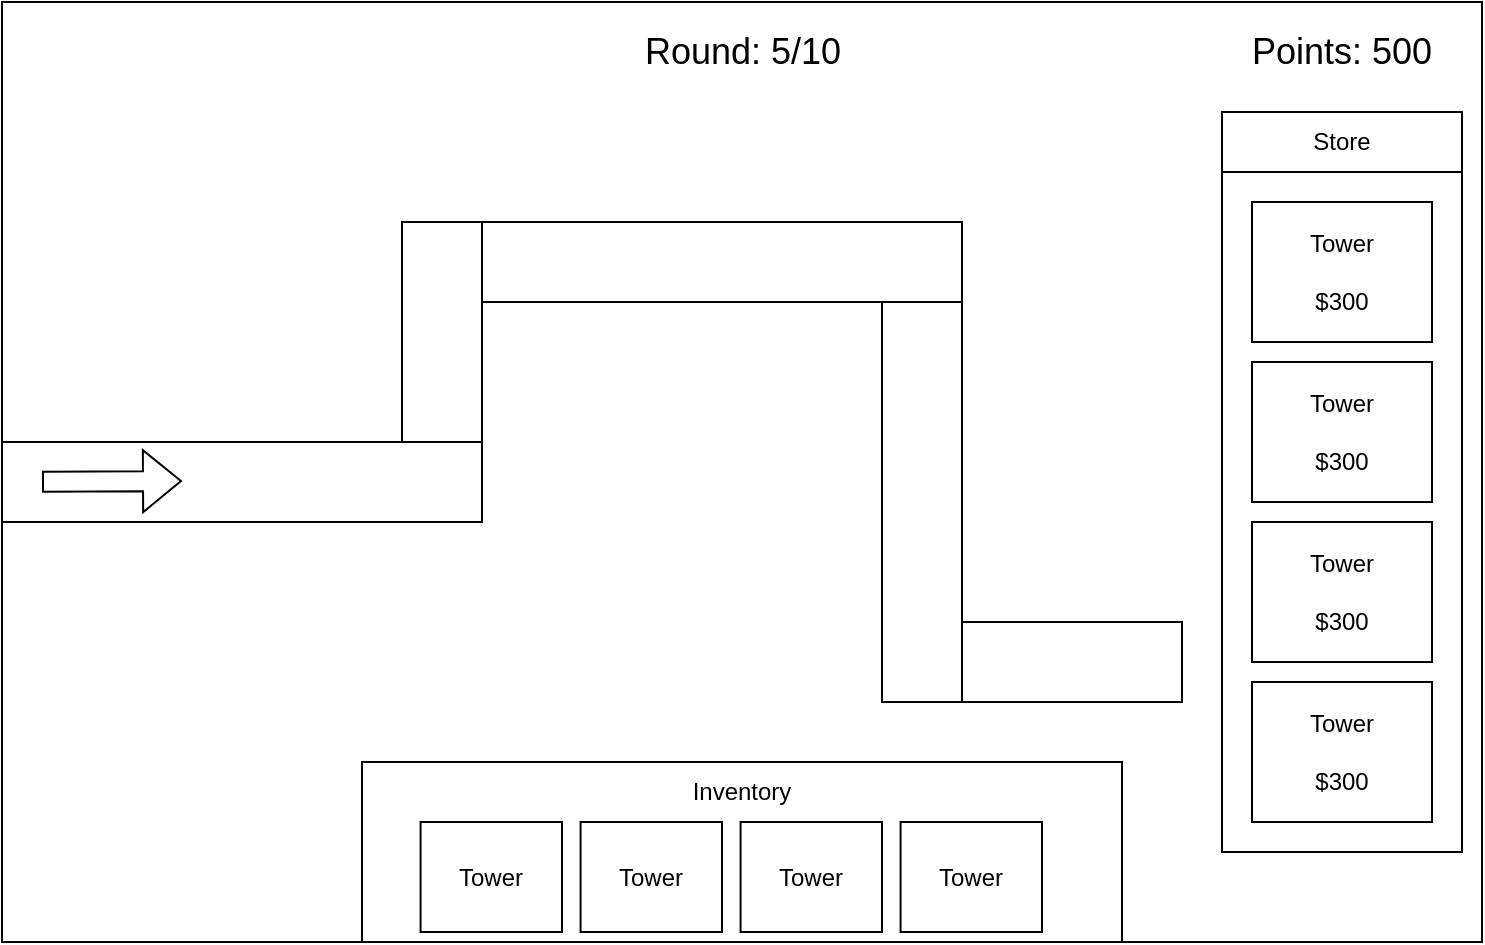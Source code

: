 <mxfile version="24.2.1" type="device">
  <diagram name="Page-1" id="hp6kCX2fGKjsKk06hPH1">
    <mxGraphModel dx="890" dy="539" grid="1" gridSize="10" guides="1" tooltips="1" connect="1" arrows="1" fold="1" page="1" pageScale="1" pageWidth="850" pageHeight="1100" math="0" shadow="0">
      <root>
        <mxCell id="0" />
        <mxCell id="1" parent="0" />
        <mxCell id="tEPOHkf3wakfeFS-4S9a-1" value="" style="rounded=0;whiteSpace=wrap;html=1;" vertex="1" parent="1">
          <mxGeometry x="220" y="40" width="740" height="470" as="geometry" />
        </mxCell>
        <mxCell id="tEPOHkf3wakfeFS-4S9a-2" value="&lt;font style=&quot;font-size: 18px;&quot;&gt;Round: 5/10&lt;br&gt;&lt;/font&gt;" style="text;html=1;align=center;verticalAlign=middle;whiteSpace=wrap;rounded=0;" vertex="1" parent="1">
          <mxGeometry x="532.5" y="50" width="115" height="30" as="geometry" />
        </mxCell>
        <mxCell id="tEPOHkf3wakfeFS-4S9a-6" value="" style="rounded=0;whiteSpace=wrap;html=1;" vertex="1" parent="1">
          <mxGeometry x="220" y="260" width="240" height="40" as="geometry" />
        </mxCell>
        <mxCell id="tEPOHkf3wakfeFS-4S9a-9" value="" style="rounded=0;whiteSpace=wrap;html=1;" vertex="1" parent="1">
          <mxGeometry x="420" y="150" width="40" height="110" as="geometry" />
        </mxCell>
        <mxCell id="tEPOHkf3wakfeFS-4S9a-11" value="" style="rounded=0;whiteSpace=wrap;html=1;" vertex="1" parent="1">
          <mxGeometry x="460" y="150" width="240" height="40" as="geometry" />
        </mxCell>
        <mxCell id="tEPOHkf3wakfeFS-4S9a-12" value="" style="rounded=0;whiteSpace=wrap;html=1;" vertex="1" parent="1">
          <mxGeometry x="660" y="190" width="40" height="200" as="geometry" />
        </mxCell>
        <mxCell id="tEPOHkf3wakfeFS-4S9a-13" value="" style="rounded=0;whiteSpace=wrap;html=1;" vertex="1" parent="1">
          <mxGeometry x="700" y="350" width="110" height="40" as="geometry" />
        </mxCell>
        <mxCell id="tEPOHkf3wakfeFS-4S9a-14" value="" style="rounded=0;whiteSpace=wrap;html=1;" vertex="1" parent="1">
          <mxGeometry x="830" y="95" width="120" height="370" as="geometry" />
        </mxCell>
        <mxCell id="tEPOHkf3wakfeFS-4S9a-15" value="Store" style="text;html=1;align=center;verticalAlign=middle;whiteSpace=wrap;rounded=0;shadow=0;glass=0;fillColor=none;strokeColor=default;" vertex="1" parent="1">
          <mxGeometry x="830" y="95" width="120" height="30" as="geometry" />
        </mxCell>
        <mxCell id="tEPOHkf3wakfeFS-4S9a-16" value="Tower&lt;br&gt;&lt;br&gt;$300" style="rounded=0;whiteSpace=wrap;html=1;" vertex="1" parent="1">
          <mxGeometry x="845" y="140" width="90" height="70" as="geometry" />
        </mxCell>
        <mxCell id="tEPOHkf3wakfeFS-4S9a-17" value="Tower&lt;br&gt;&lt;br&gt;$300" style="rounded=0;whiteSpace=wrap;html=1;" vertex="1" parent="1">
          <mxGeometry x="845" y="300" width="90" height="70" as="geometry" />
        </mxCell>
        <mxCell id="tEPOHkf3wakfeFS-4S9a-18" value="Tower&lt;br&gt;&lt;br&gt;$300" style="rounded=0;whiteSpace=wrap;html=1;" vertex="1" parent="1">
          <mxGeometry x="845" y="220" width="90" height="70" as="geometry" />
        </mxCell>
        <mxCell id="tEPOHkf3wakfeFS-4S9a-19" value="Tower&lt;br&gt;&lt;br&gt;$300" style="rounded=0;whiteSpace=wrap;html=1;" vertex="1" parent="1">
          <mxGeometry x="845" y="380" width="90" height="70" as="geometry" />
        </mxCell>
        <mxCell id="tEPOHkf3wakfeFS-4S9a-20" value="" style="shape=flexArrow;endArrow=classic;html=1;rounded=0;" edge="1" parent="1">
          <mxGeometry width="50" height="50" relative="1" as="geometry">
            <mxPoint x="240" y="279.83" as="sourcePoint" />
            <mxPoint x="310" y="279.497" as="targetPoint" />
          </mxGeometry>
        </mxCell>
        <mxCell id="tEPOHkf3wakfeFS-4S9a-22" value="&lt;font style=&quot;font-size: 18px;&quot;&gt;Points: 500&lt;br&gt;&lt;/font&gt;" style="text;html=1;align=center;verticalAlign=middle;whiteSpace=wrap;rounded=0;" vertex="1" parent="1">
          <mxGeometry x="835" y="50" width="110" height="30" as="geometry" />
        </mxCell>
        <mxCell id="tEPOHkf3wakfeFS-4S9a-28" value="" style="rounded=0;whiteSpace=wrap;html=1;" vertex="1" parent="1">
          <mxGeometry x="400" y="420" width="380" height="90" as="geometry" />
        </mxCell>
        <mxCell id="tEPOHkf3wakfeFS-4S9a-24" value="Tower" style="rounded=0;whiteSpace=wrap;html=1;" vertex="1" parent="1">
          <mxGeometry x="429.29" y="450" width="70.71" height="55" as="geometry" />
        </mxCell>
        <mxCell id="tEPOHkf3wakfeFS-4S9a-25" value="Tower" style="rounded=0;whiteSpace=wrap;html=1;" vertex="1" parent="1">
          <mxGeometry x="589.29" y="450" width="70.71" height="55" as="geometry" />
        </mxCell>
        <mxCell id="tEPOHkf3wakfeFS-4S9a-26" value="Tower" style="rounded=0;whiteSpace=wrap;html=1;" vertex="1" parent="1">
          <mxGeometry x="509.29" y="450" width="70.71" height="55" as="geometry" />
        </mxCell>
        <mxCell id="tEPOHkf3wakfeFS-4S9a-27" value="Tower" style="rounded=0;whiteSpace=wrap;html=1;" vertex="1" parent="1">
          <mxGeometry x="669.29" y="450" width="70.71" height="55" as="geometry" />
        </mxCell>
        <mxCell id="tEPOHkf3wakfeFS-4S9a-29" value="Inventory" style="text;html=1;align=center;verticalAlign=middle;whiteSpace=wrap;rounded=0;" vertex="1" parent="1">
          <mxGeometry x="560" y="420" width="60" height="30" as="geometry" />
        </mxCell>
      </root>
    </mxGraphModel>
  </diagram>
</mxfile>
